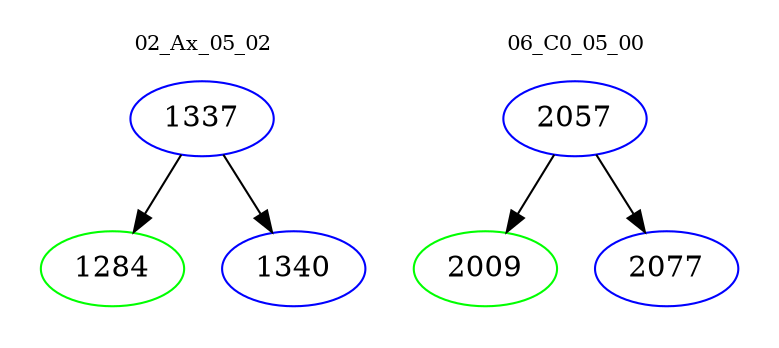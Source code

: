 digraph{
subgraph cluster_0 {
color = white
label = "02_Ax_05_02";
fontsize=10;
T0_1337 [label="1337", color="blue"]
T0_1337 -> T0_1284 [color="black"]
T0_1284 [label="1284", color="green"]
T0_1337 -> T0_1340 [color="black"]
T0_1340 [label="1340", color="blue"]
}
subgraph cluster_1 {
color = white
label = "06_C0_05_00";
fontsize=10;
T1_2057 [label="2057", color="blue"]
T1_2057 -> T1_2009 [color="black"]
T1_2009 [label="2009", color="green"]
T1_2057 -> T1_2077 [color="black"]
T1_2077 [label="2077", color="blue"]
}
}
